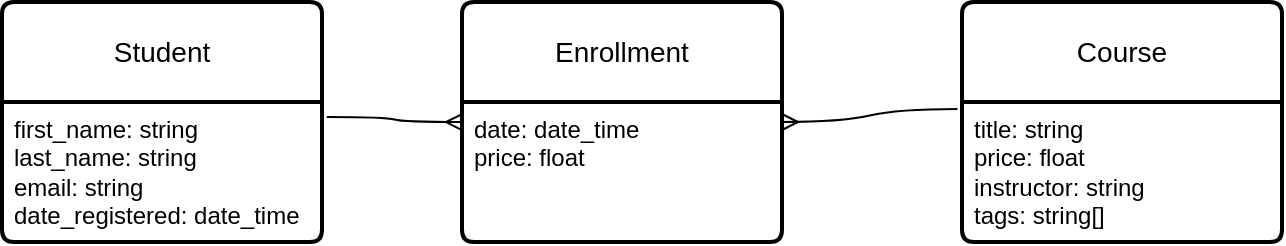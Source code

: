 <mxfile version="24.7.17">
  <diagram name="Page-1" id="9SEU8GsG3QMA4D04xvP4">
    <mxGraphModel dx="1231" dy="761" grid="1" gridSize="10" guides="1" tooltips="1" connect="1" arrows="1" fold="1" page="1" pageScale="1" pageWidth="850" pageHeight="1100" background="none" math="0" shadow="0">
      <root>
        <mxCell id="0" />
        <mxCell id="1" parent="0" />
        <mxCell id="XAIS5rKLuyRRA_kFvQmc-1" value="Student" style="swimlane;childLayout=stackLayout;horizontal=1;startSize=50;horizontalStack=0;rounded=1;fontSize=14;fontStyle=0;strokeWidth=2;resizeParent=0;resizeLast=1;shadow=0;dashed=0;align=center;arcSize=4;whiteSpace=wrap;html=1;" parent="1" vertex="1">
          <mxGeometry x="40" y="140" width="160" height="120" as="geometry" />
        </mxCell>
        <mxCell id="XAIS5rKLuyRRA_kFvQmc-2" value="first_name: string&lt;div&gt;last_name: string&lt;br&gt;email: string&lt;br&gt;date_registered: date_time&lt;/div&gt;" style="align=left;strokeColor=none;fillColor=none;spacingLeft=4;fontSize=12;verticalAlign=top;resizable=0;rotatable=0;part=1;html=1;" parent="XAIS5rKLuyRRA_kFvQmc-1" vertex="1">
          <mxGeometry y="50" width="160" height="70" as="geometry" />
        </mxCell>
        <mxCell id="XAIS5rKLuyRRA_kFvQmc-3" value="Course" style="swimlane;childLayout=stackLayout;horizontal=1;startSize=50;horizontalStack=0;rounded=1;fontSize=14;fontStyle=0;strokeWidth=2;resizeParent=0;resizeLast=1;shadow=0;dashed=0;align=center;arcSize=4;whiteSpace=wrap;html=1;" parent="1" vertex="1">
          <mxGeometry x="520" y="140" width="160" height="120" as="geometry" />
        </mxCell>
        <mxCell id="XAIS5rKLuyRRA_kFvQmc-4" value="title: string&lt;div&gt;price:&amp;nbsp;&lt;span style=&quot;background-color: initial;&quot;&gt;float&lt;/span&gt;&lt;/div&gt;&lt;div&gt;instructor: string&lt;/div&gt;&lt;div&gt;tags: string[]&lt;/div&gt;" style="align=left;strokeColor=none;fillColor=none;spacingLeft=4;fontSize=12;verticalAlign=top;resizable=0;rotatable=0;part=1;html=1;" parent="XAIS5rKLuyRRA_kFvQmc-3" vertex="1">
          <mxGeometry y="50" width="160" height="70" as="geometry" />
        </mxCell>
        <mxCell id="KgIJdrSXaVsc1AVP5ngn-1" value="Enrollment" style="swimlane;childLayout=stackLayout;horizontal=1;startSize=50;horizontalStack=0;rounded=1;fontSize=14;fontStyle=0;strokeWidth=2;resizeParent=0;resizeLast=1;shadow=0;dashed=0;align=center;arcSize=4;whiteSpace=wrap;html=1;" parent="1" vertex="1">
          <mxGeometry x="270" y="140" width="160" height="120" as="geometry" />
        </mxCell>
        <mxCell id="KgIJdrSXaVsc1AVP5ngn-2" value="date: date_time&lt;div&gt;price: float&lt;/div&gt;" style="align=left;strokeColor=none;fillColor=none;spacingLeft=4;fontSize=12;verticalAlign=top;resizable=0;rotatable=0;part=1;html=1;" parent="KgIJdrSXaVsc1AVP5ngn-1" vertex="1">
          <mxGeometry y="50" width="160" height="70" as="geometry" />
        </mxCell>
        <mxCell id="KgIJdrSXaVsc1AVP5ngn-4" value="" style="edgeStyle=entityRelationEdgeStyle;fontSize=12;html=1;endArrow=ERmany;rounded=0;entryX=0;entryY=0.143;entryDx=0;entryDy=0;entryPerimeter=0;curved=1;exitX=1.015;exitY=0.107;exitDx=0;exitDy=0;exitPerimeter=0;" parent="1" source="XAIS5rKLuyRRA_kFvQmc-2" target="KgIJdrSXaVsc1AVP5ngn-2" edge="1">
          <mxGeometry width="100" height="100" relative="1" as="geometry">
            <mxPoint x="200" y="190" as="sourcePoint" />
            <mxPoint x="300" y="90" as="targetPoint" />
          </mxGeometry>
        </mxCell>
        <mxCell id="KgIJdrSXaVsc1AVP5ngn-5" value="" style="edgeStyle=entityRelationEdgeStyle;fontSize=12;html=1;endArrow=ERmany;rounded=0;exitX=-0.014;exitY=0.446;exitDx=0;exitDy=0;exitPerimeter=0;entryX=1;entryY=0.5;entryDx=0;entryDy=0;curved=1;" parent="1" source="XAIS5rKLuyRRA_kFvQmc-3" target="KgIJdrSXaVsc1AVP5ngn-1" edge="1">
          <mxGeometry width="100" height="100" relative="1" as="geometry">
            <mxPoint x="433.36" y="100" as="sourcePoint" />
            <mxPoint x="520" y="106.37" as="targetPoint" />
          </mxGeometry>
        </mxCell>
      </root>
    </mxGraphModel>
  </diagram>
</mxfile>
